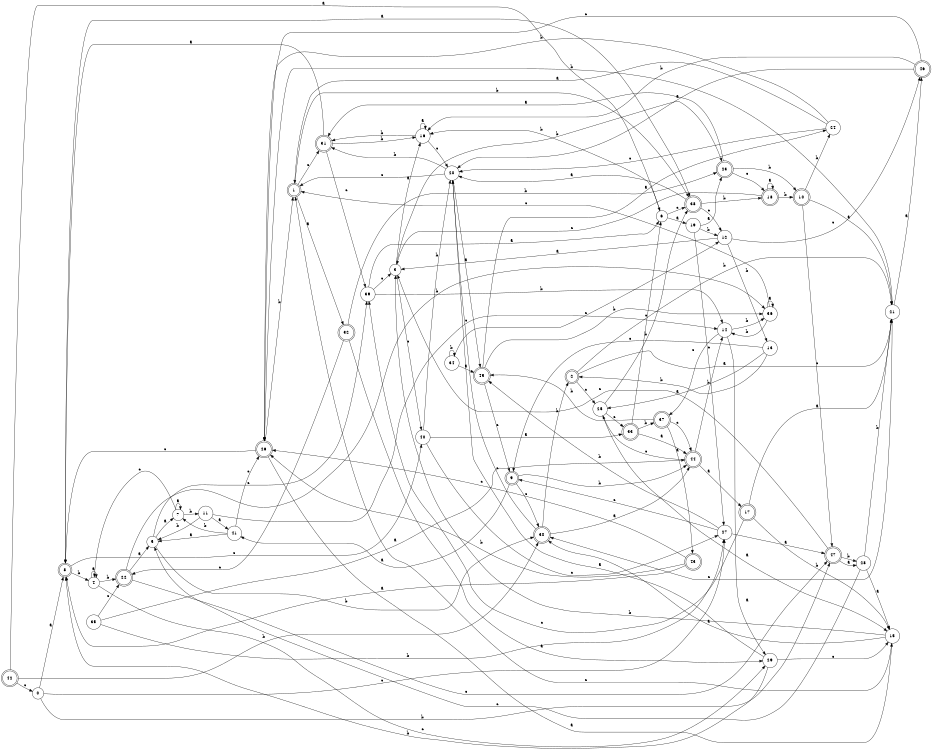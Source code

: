 digraph n39_4 {
__start0 [label="" shape="none"];

rankdir=LR;
size="8,5";

s0 [style="filled", color="black", fillcolor="white" shape="circle", label="0"];
s1 [style="rounded,filled", color="black", fillcolor="white" shape="doublecircle", label="1"];
s2 [style="rounded,filled", color="black", fillcolor="white" shape="doublecircle", label="2"];
s3 [style="filled", color="black", fillcolor="white" shape="circle", label="3"];
s4 [style="filled", color="black", fillcolor="white" shape="circle", label="4"];
s5 [style="filled", color="black", fillcolor="white" shape="circle", label="5"];
s6 [style="filled", color="black", fillcolor="white" shape="circle", label="6"];
s7 [style="filled", color="black", fillcolor="white" shape="circle", label="7"];
s8 [style="rounded,filled", color="black", fillcolor="white" shape="doublecircle", label="8"];
s9 [style="rounded,filled", color="black", fillcolor="white" shape="doublecircle", label="9"];
s10 [style="rounded,filled", color="black", fillcolor="white" shape="doublecircle", label="10"];
s11 [style="filled", color="black", fillcolor="white" shape="circle", label="11"];
s12 [style="filled", color="black", fillcolor="white" shape="circle", label="12"];
s13 [style="filled", color="black", fillcolor="white" shape="circle", label="13"];
s14 [style="filled", color="black", fillcolor="white" shape="circle", label="14"];
s15 [style="filled", color="black", fillcolor="white" shape="circle", label="15"];
s16 [style="filled", color="black", fillcolor="white" shape="circle", label="16"];
s17 [style="rounded,filled", color="black", fillcolor="white" shape="doublecircle", label="17"];
s18 [style="rounded,filled", color="black", fillcolor="white" shape="doublecircle", label="18"];
s19 [style="filled", color="black", fillcolor="white" shape="circle", label="19"];
s20 [style="filled", color="black", fillcolor="white" shape="circle", label="20"];
s21 [style="filled", color="black", fillcolor="white" shape="circle", label="21"];
s22 [style="rounded,filled", color="black", fillcolor="white" shape="doublecircle", label="22"];
s23 [style="rounded,filled", color="black", fillcolor="white" shape="doublecircle", label="23"];
s24 [style="filled", color="black", fillcolor="white" shape="circle", label="24"];
s25 [style="filled", color="black", fillcolor="white" shape="circle", label="25"];
s26 [style="rounded,filled", color="black", fillcolor="white" shape="doublecircle", label="26"];
s27 [style="filled", color="black", fillcolor="white" shape="circle", label="27"];
s28 [style="filled", color="black", fillcolor="white" shape="circle", label="28"];
s29 [style="filled", color="black", fillcolor="white" shape="circle", label="29"];
s30 [style="rounded,filled", color="black", fillcolor="white" shape="doublecircle", label="30"];
s31 [style="rounded,filled", color="black", fillcolor="white" shape="doublecircle", label="31"];
s32 [style="rounded,filled", color="black", fillcolor="white" shape="doublecircle", label="32"];
s33 [style="rounded,filled", color="black", fillcolor="white" shape="doublecircle", label="33"];
s34 [style="filled", color="black", fillcolor="white" shape="circle", label="34"];
s35 [style="filled", color="black", fillcolor="white" shape="circle", label="35"];
s36 [style="filled", color="black", fillcolor="white" shape="circle", label="36"];
s37 [style="rounded,filled", color="black", fillcolor="white" shape="doublecircle", label="37"];
s38 [style="rounded,filled", color="black", fillcolor="white" shape="doublecircle", label="38"];
s39 [style="filled", color="black", fillcolor="white" shape="circle", label="39"];
s40 [style="filled", color="black", fillcolor="white" shape="circle", label="40"];
s41 [style="filled", color="black", fillcolor="white" shape="circle", label="41"];
s42 [style="rounded,filled", color="black", fillcolor="white" shape="doublecircle", label="42"];
s43 [style="rounded,filled", color="black", fillcolor="white" shape="doublecircle", label="43"];
s44 [style="rounded,filled", color="black", fillcolor="white" shape="doublecircle", label="44"];
s45 [style="rounded,filled", color="black", fillcolor="white" shape="doublecircle", label="45"];
s46 [style="rounded,filled", color="black", fillcolor="white" shape="doublecircle", label="46"];
s47 [style="rounded,filled", color="black", fillcolor="white" shape="doublecircle", label="47"];
s0 -> s8 [label="a"];
s0 -> s47 [label="b"];
s0 -> s27 [label="c"];
s1 -> s32 [label="a"];
s1 -> s38 [label="b"];
s1 -> s31 [label="c"];
s2 -> s21 [label="a"];
s2 -> s21 [label="b"];
s2 -> s25 [label="c"];
s3 -> s16 [label="a"];
s3 -> s23 [label="b"];
s3 -> s40 [label="c"];
s4 -> s4 [label="a"];
s4 -> s22 [label="b"];
s4 -> s29 [label="c"];
s5 -> s7 [label="a"];
s5 -> s30 [label="b"];
s5 -> s39 [label="c"];
s6 -> s19 [label="a"];
s6 -> s16 [label="b"];
s6 -> s38 [label="c"];
s7 -> s7 [label="a"];
s7 -> s11 [label="b"];
s7 -> s4 [label="c"];
s8 -> s38 [label="a"];
s8 -> s4 [label="b"];
s8 -> s40 [label="c"];
s9 -> s41 [label="a"];
s9 -> s44 [label="b"];
s9 -> s30 [label="c"];
s10 -> s21 [label="a"];
s10 -> s24 [label="b"];
s10 -> s47 [label="c"];
s11 -> s41 [label="a"];
s11 -> s5 [label="b"];
s11 -> s14 [label="c"];
s12 -> s3 [label="a"];
s12 -> s13 [label="b"];
s12 -> s46 [label="c"];
s13 -> s25 [label="a"];
s13 -> s2 [label="b"];
s13 -> s9 [label="c"];
s14 -> s29 [label="a"];
s14 -> s36 [label="b"];
s14 -> s37 [label="c"];
s15 -> s30 [label="a"];
s15 -> s3 [label="b"];
s15 -> s1 [label="c"];
s16 -> s16 [label="a"];
s16 -> s31 [label="b"];
s16 -> s20 [label="c"];
s17 -> s21 [label="a"];
s17 -> s15 [label="b"];
s17 -> s39 [label="c"];
s18 -> s18 [label="a"];
s18 -> s10 [label="b"];
s18 -> s3 [label="c"];
s19 -> s23 [label="a"];
s19 -> s12 [label="b"];
s19 -> s27 [label="c"];
s20 -> s45 [label="a"];
s20 -> s31 [label="b"];
s20 -> s1 [label="c"];
s21 -> s46 [label="a"];
s21 -> s26 [label="b"];
s21 -> s30 [label="c"];
s22 -> s5 [label="a"];
s22 -> s36 [label="b"];
s22 -> s47 [label="c"];
s23 -> s31 [label="a"];
s23 -> s10 [label="b"];
s23 -> s18 [label="c"];
s24 -> s1 [label="a"];
s24 -> s26 [label="b"];
s24 -> s20 [label="c"];
s25 -> s15 [label="a"];
s25 -> s38 [label="b"];
s25 -> s33 [label="c"];
s26 -> s15 [label="a"];
s26 -> s1 [label="b"];
s26 -> s8 [label="c"];
s27 -> s47 [label="a"];
s27 -> s45 [label="b"];
s27 -> s9 [label="c"];
s28 -> s15 [label="a"];
s28 -> s21 [label="b"];
s28 -> s5 [label="c"];
s29 -> s20 [label="a"];
s29 -> s8 [label="b"];
s29 -> s15 [label="c"];
s30 -> s44 [label="a"];
s30 -> s2 [label="b"];
s30 -> s20 [label="c"];
s31 -> s8 [label="a"];
s31 -> s16 [label="b"];
s31 -> s39 [label="c"];
s32 -> s29 [label="a"];
s32 -> s23 [label="b"];
s32 -> s22 [label="c"];
s33 -> s44 [label="a"];
s33 -> s37 [label="b"];
s33 -> s6 [label="c"];
s34 -> s45 [label="a"];
s34 -> s34 [label="b"];
s34 -> s12 [label="c"];
s35 -> s44 [label="a"];
s35 -> s27 [label="b"];
s35 -> s22 [label="c"];
s36 -> s36 [label="a"];
s36 -> s14 [label="b"];
s36 -> s1 [label="c"];
s37 -> s43 [label="a"];
s37 -> s45 [label="b"];
s37 -> s44 [label="c"];
s38 -> s20 [label="a"];
s38 -> s18 [label="b"];
s38 -> s12 [label="c"];
s39 -> s6 [label="a"];
s39 -> s14 [label="b"];
s39 -> s3 [label="c"];
s40 -> s33 [label="a"];
s40 -> s20 [label="b"];
s40 -> s27 [label="c"];
s41 -> s5 [label="a"];
s41 -> s7 [label="b"];
s41 -> s26 [label="c"];
s42 -> s6 [label="a"];
s42 -> s30 [label="b"];
s42 -> s0 [label="c"];
s43 -> s8 [label="a"];
s43 -> s26 [label="b"];
s43 -> s26 [label="c"];
s44 -> s17 [label="a"];
s44 -> s14 [label="b"];
s44 -> s25 [label="c"];
s45 -> s24 [label="a"];
s45 -> s36 [label="b"];
s45 -> s9 [label="c"];
s46 -> s20 [label="a"];
s46 -> s16 [label="b"];
s46 -> s26 [label="c"];
s47 -> s28 [label="a"];
s47 -> s28 [label="b"];
s47 -> s3 [label="c"];

}